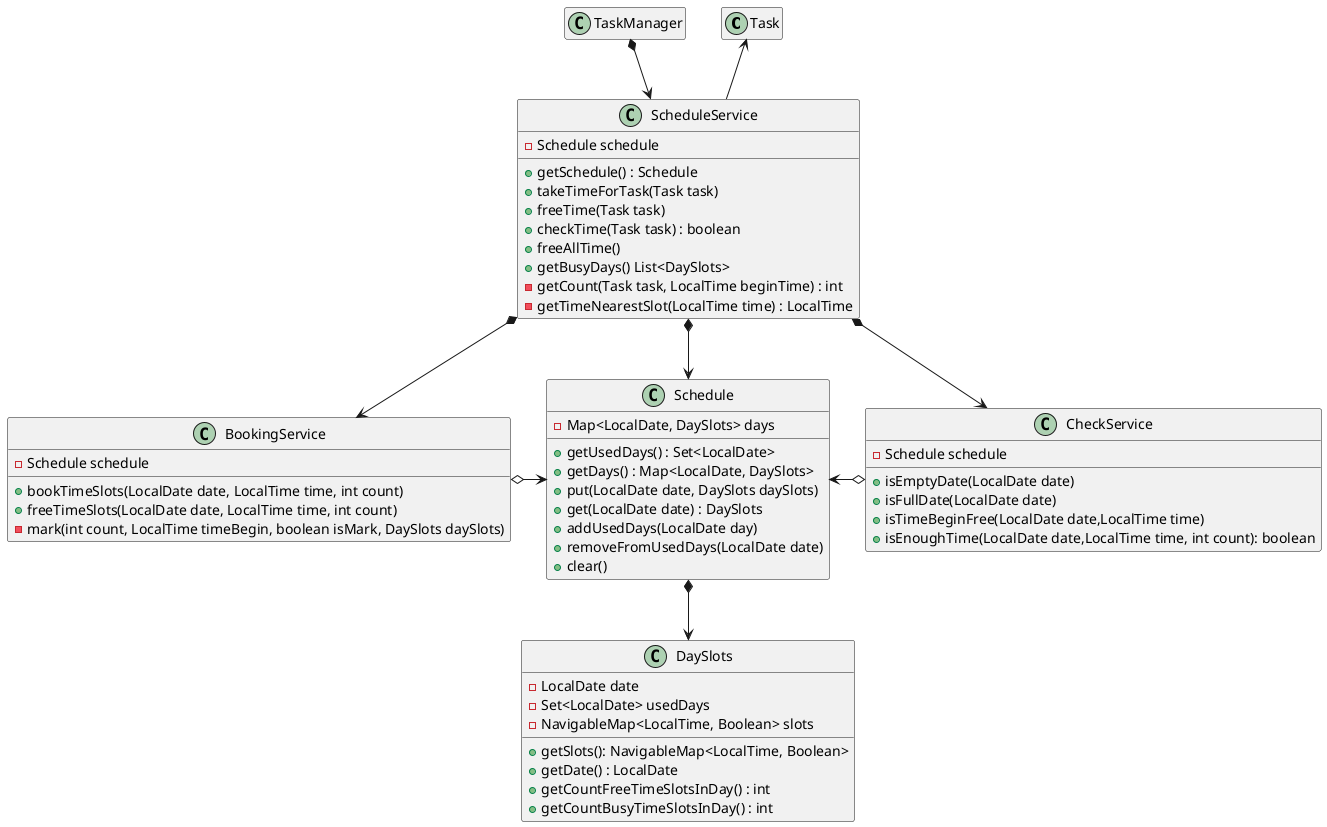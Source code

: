 @startuml
'https://plantuml.com/class-diagram
class Task
class DaySlots {
- LocalDate date
- Set<LocalDate> usedDays
- NavigableMap<LocalTime, Boolean> slots
+ getSlots(): NavigableMap<LocalTime, Boolean>
+ getDate() : LocalDate
+ getCountFreeTimeSlotsInDay() : int
+ getCountBusyTimeSlotsInDay() : int
}
class Schedule {
- Map<LocalDate, DaySlots> days
+ getUsedDays() : Set<LocalDate>
+ getDays() : Map<LocalDate, DaySlots>
+ put(LocalDate date, DaySlots daySlots)
+ get(LocalDate date) : DaySlots
+ addUsedDays(LocalDate day)
+ removeFromUsedDays(LocalDate date)
+ clear()
}
class ScheduleService {
- Schedule schedule
+ getSchedule() : Schedule
+ takeTimeForTask(Task task)
+ freeTime(Task task)
+ checkTime(Task task) : boolean
+ freeAllTime()
+ getBusyDays() List<DaySlots>
- getCount(Task task, LocalTime beginTime) : int
- getTimeNearestSlot(LocalTime time) : LocalTime
}

class BookingService{
- Schedule schedule
+ bookTimeSlots(LocalDate date, LocalTime time, int count)
+ freeTimeSlots(LocalDate date, LocalTime time, int count)
- mark(int count, LocalTime timeBegin, boolean isMark, DaySlots daySlots)
}
class CheckService{
- Schedule schedule
+ isEmptyDate(LocalDate date)
+ isFullDate(LocalDate date)
+ isTimeBeginFree(LocalDate date,LocalTime time)
+ isEnoughTime(LocalDate date,LocalTime time, int count): boolean
}

'ScheduleUtil -up-> ScheduleService
'ScheduleUtil -up-> DaySlots
'BookingService .left.> DaySlots
'CheckService .right.> DaySlots
Schedule *--> DaySlots
ScheduleService *--> Schedule
ScheduleService *--> BookingService
ScheduleService *--> CheckService
Schedule <-right-o CheckService
Schedule <-left-o BookingService

ScheduleService -up-> Task
ScheduleService <-up-* TaskManager

hide Task members
hide TaskManager members

@enduml